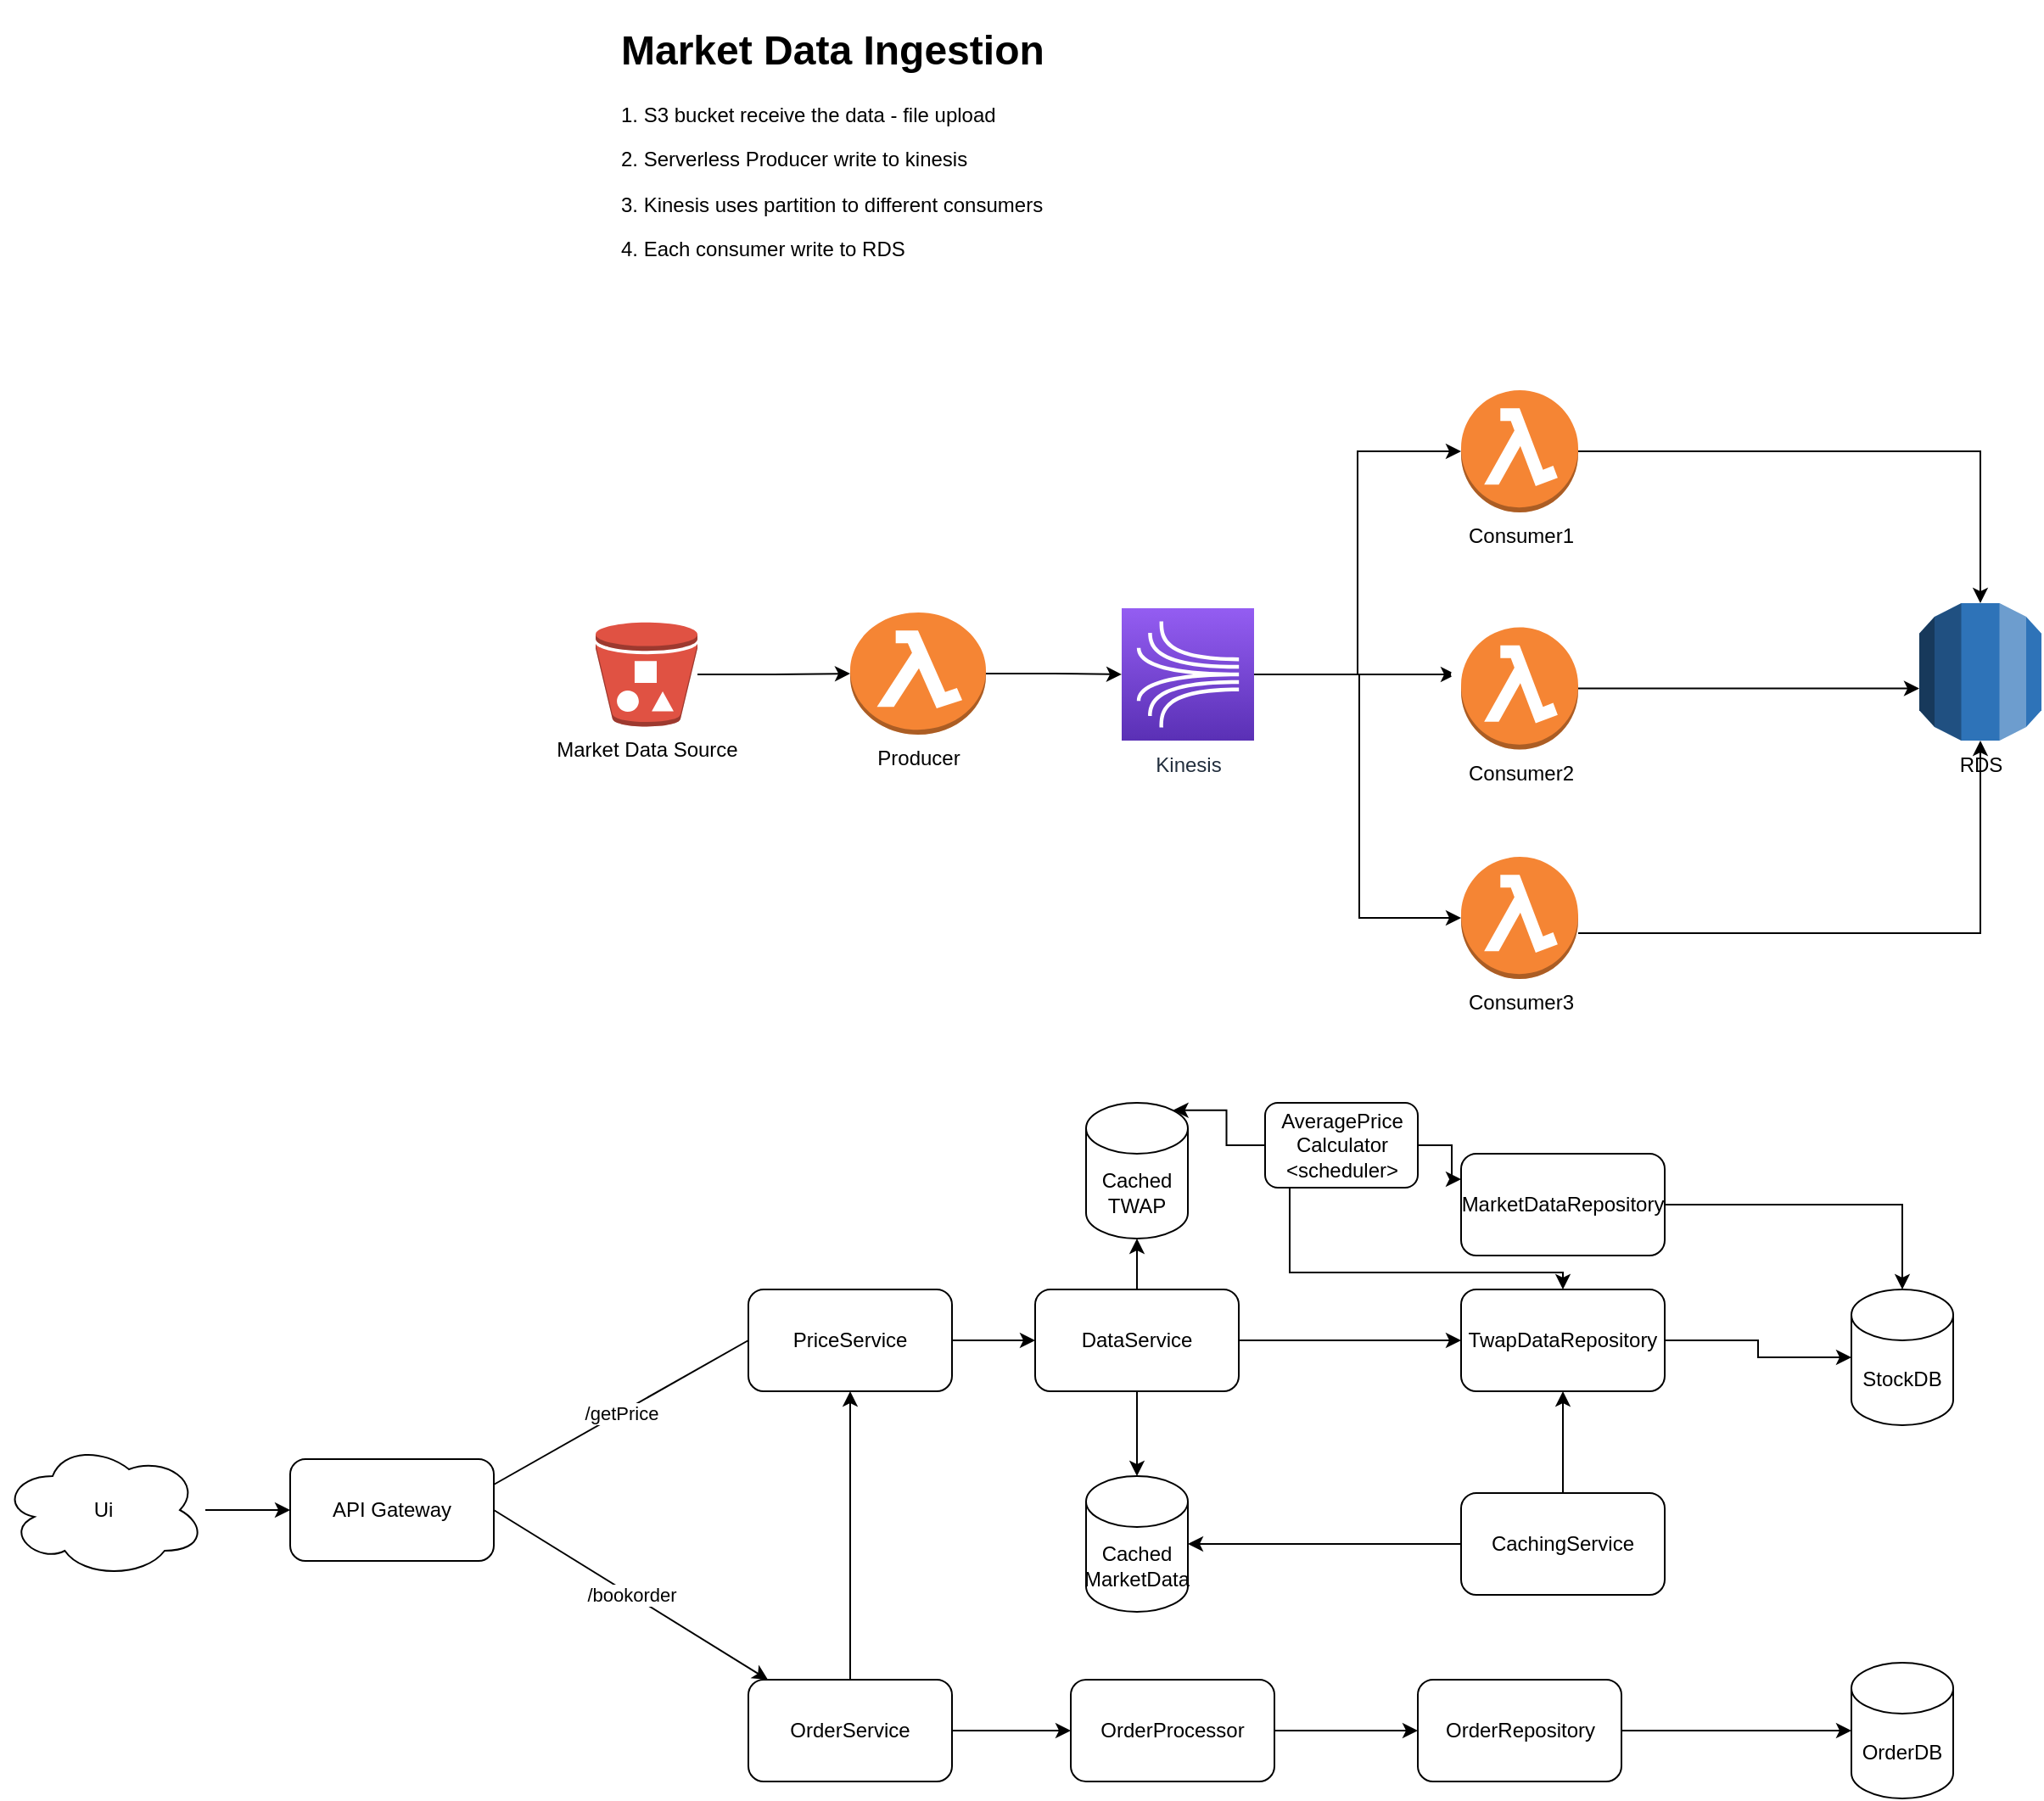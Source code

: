 <mxfile version="15.5.8" type="github">
  <diagram id="6CumLA6GRascpSRATFEl" name="Page-1">
    <mxGraphModel dx="2240" dy="712" grid="1" gridSize="10" guides="1" tooltips="1" connect="1" arrows="1" fold="1" page="1" pageScale="1" pageWidth="827" pageHeight="1169" math="0" shadow="0">
      <root>
        <mxCell id="0" />
        <mxCell id="1" parent="0" />
        <mxCell id="FRNXBc57nvbvUXJ40ujN-28" style="edgeStyle=orthogonalEdgeStyle;rounded=0;orthogonalLoop=1;jettySize=auto;html=1;" edge="1" parent="1" source="FRNXBc57nvbvUXJ40ujN-11" target="FRNXBc57nvbvUXJ40ujN-15">
          <mxGeometry relative="1" as="geometry" />
        </mxCell>
        <mxCell id="FRNXBc57nvbvUXJ40ujN-11" value="Producer" style="outlineConnect=0;dashed=0;verticalLabelPosition=bottom;verticalAlign=top;align=center;html=1;shape=mxgraph.aws3.lambda_function;fillColor=#F58534;gradientColor=none;" vertex="1" parent="1">
          <mxGeometry x="190" y="441" width="80" height="72" as="geometry" />
        </mxCell>
        <mxCell id="FRNXBc57nvbvUXJ40ujN-12" value="RDS" style="outlineConnect=0;dashed=0;verticalLabelPosition=bottom;verticalAlign=top;align=center;html=1;shape=mxgraph.aws3.rds;fillColor=#2E73B8;gradientColor=none;" vertex="1" parent="1">
          <mxGeometry x="820" y="435.5" width="72" height="81" as="geometry" />
        </mxCell>
        <mxCell id="FRNXBc57nvbvUXJ40ujN-27" style="edgeStyle=orthogonalEdgeStyle;rounded=0;orthogonalLoop=1;jettySize=auto;html=1;" edge="1" parent="1" source="FRNXBc57nvbvUXJ40ujN-13" target="FRNXBc57nvbvUXJ40ujN-11">
          <mxGeometry relative="1" as="geometry" />
        </mxCell>
        <mxCell id="FRNXBc57nvbvUXJ40ujN-13" value="Market Data Source" style="outlineConnect=0;dashed=0;verticalLabelPosition=bottom;verticalAlign=top;align=center;html=1;shape=mxgraph.aws3.bucket_with_objects;fillColor=#E05243;gradientColor=none;" vertex="1" parent="1">
          <mxGeometry x="40" y="446.75" width="60" height="61.5" as="geometry" />
        </mxCell>
        <mxCell id="FRNXBc57nvbvUXJ40ujN-20" value="" style="edgeStyle=orthogonalEdgeStyle;rounded=0;orthogonalLoop=1;jettySize=auto;html=1;" edge="1" parent="1" source="FRNXBc57nvbvUXJ40ujN-15" target="FRNXBc57nvbvUXJ40ujN-19">
          <mxGeometry relative="1" as="geometry" />
        </mxCell>
        <mxCell id="FRNXBc57nvbvUXJ40ujN-15" value="Kinesis" style="sketch=0;points=[[0,0,0],[0.25,0,0],[0.5,0,0],[0.75,0,0],[1,0,0],[0,1,0],[0.25,1,0],[0.5,1,0],[0.75,1,0],[1,1,0],[0,0.25,0],[0,0.5,0],[0,0.75,0],[1,0.25,0],[1,0.5,0],[1,0.75,0]];outlineConnect=0;fontColor=#232F3E;gradientColor=#945DF2;gradientDirection=north;fillColor=#5A30B5;strokeColor=#ffffff;dashed=0;verticalLabelPosition=bottom;verticalAlign=top;align=center;html=1;fontSize=12;fontStyle=0;aspect=fixed;shape=mxgraph.aws4.resourceIcon;resIcon=mxgraph.aws4.kinesis;" vertex="1" parent="1">
          <mxGeometry x="350" y="438.5" width="78" height="78" as="geometry" />
        </mxCell>
        <mxCell id="FRNXBc57nvbvUXJ40ujN-16" value="Consumer1" style="outlineConnect=0;dashed=0;verticalLabelPosition=bottom;verticalAlign=top;align=center;html=1;shape=mxgraph.aws3.lambda_function;fillColor=#F58534;gradientColor=none;" vertex="1" parent="1">
          <mxGeometry x="550" y="310" width="69" height="72" as="geometry" />
        </mxCell>
        <mxCell id="FRNXBc57nvbvUXJ40ujN-24" value="" style="edgeStyle=orthogonalEdgeStyle;rounded=0;orthogonalLoop=1;jettySize=auto;html=1;" edge="1" parent="1" source="FRNXBc57nvbvUXJ40ujN-17" target="FRNXBc57nvbvUXJ40ujN-12">
          <mxGeometry relative="1" as="geometry">
            <mxPoint x="740" y="520" as="targetPoint" />
            <Array as="points">
              <mxPoint x="730" y="486" />
              <mxPoint x="730" y="486" />
            </Array>
          </mxGeometry>
        </mxCell>
        <mxCell id="FRNXBc57nvbvUXJ40ujN-17" value="Consumer2" style="outlineConnect=0;dashed=0;verticalLabelPosition=bottom;verticalAlign=top;align=center;html=1;shape=mxgraph.aws3.lambda_function;fillColor=#F58534;gradientColor=none;" vertex="1" parent="1">
          <mxGeometry x="550" y="449.75" width="69" height="72" as="geometry" />
        </mxCell>
        <mxCell id="FRNXBc57nvbvUXJ40ujN-18" value="Consumer3" style="outlineConnect=0;dashed=0;verticalLabelPosition=bottom;verticalAlign=top;align=center;html=1;shape=mxgraph.aws3.lambda_function;fillColor=#F58534;gradientColor=none;" vertex="1" parent="1">
          <mxGeometry x="550" y="585" width="69" height="72" as="geometry" />
        </mxCell>
        <mxCell id="FRNXBc57nvbvUXJ40ujN-19" value="" style="shape=waypoint;sketch=0;size=6;pointerEvents=1;points=[];fillColor=#5A30B5;resizable=0;rotatable=0;perimeter=centerPerimeter;snapToPoint=1;dashed=0;fontColor=#232F3E;fontStyle=0;verticalAlign=top;strokeColor=#ffffff;gradientColor=#945DF2;gradientDirection=north;" vertex="1" parent="1">
          <mxGeometry x="527" y="457.5" width="40" height="40" as="geometry" />
        </mxCell>
        <mxCell id="FRNXBc57nvbvUXJ40ujN-21" value="" style="edgeStyle=orthogonalEdgeStyle;rounded=0;orthogonalLoop=1;jettySize=auto;html=1;entryX=0;entryY=0.5;entryDx=0;entryDy=0;entryPerimeter=0;" edge="1" parent="1" source="FRNXBc57nvbvUXJ40ujN-15" target="FRNXBc57nvbvUXJ40ujN-16">
          <mxGeometry relative="1" as="geometry">
            <mxPoint x="400" y="390" as="sourcePoint" />
            <mxPoint x="519" y="390" as="targetPoint" />
          </mxGeometry>
        </mxCell>
        <mxCell id="FRNXBc57nvbvUXJ40ujN-22" value="" style="edgeStyle=orthogonalEdgeStyle;rounded=0;orthogonalLoop=1;jettySize=auto;html=1;" edge="1" parent="1" source="FRNXBc57nvbvUXJ40ujN-15" target="FRNXBc57nvbvUXJ40ujN-18">
          <mxGeometry relative="1" as="geometry">
            <mxPoint x="438" y="487.5" as="sourcePoint" />
            <mxPoint x="560" y="356" as="targetPoint" />
            <Array as="points">
              <mxPoint x="490" y="478" />
              <mxPoint x="490" y="621" />
            </Array>
          </mxGeometry>
        </mxCell>
        <mxCell id="FRNXBc57nvbvUXJ40ujN-25" value="" style="edgeStyle=orthogonalEdgeStyle;rounded=0;orthogonalLoop=1;jettySize=auto;html=1;" edge="1" parent="1" source="FRNXBc57nvbvUXJ40ujN-16" target="FRNXBc57nvbvUXJ40ujN-12">
          <mxGeometry relative="1" as="geometry">
            <mxPoint x="626" y="345.5" as="sourcePoint" />
            <mxPoint x="827" y="345.5" as="targetPoint" />
            <Array as="points">
              <mxPoint x="856" y="346" />
            </Array>
          </mxGeometry>
        </mxCell>
        <mxCell id="FRNXBc57nvbvUXJ40ujN-26" value="" style="edgeStyle=orthogonalEdgeStyle;rounded=0;orthogonalLoop=1;jettySize=auto;html=1;" edge="1" parent="1" source="FRNXBc57nvbvUXJ40ujN-18" target="FRNXBc57nvbvUXJ40ujN-12">
          <mxGeometry relative="1" as="geometry">
            <mxPoint x="619" y="630" as="sourcePoint" />
            <mxPoint x="856" y="724.75" as="targetPoint" />
            <Array as="points">
              <mxPoint x="856" y="630" />
            </Array>
          </mxGeometry>
        </mxCell>
        <mxCell id="FRNXBc57nvbvUXJ40ujN-31" value="&lt;h1&gt;Market Data Ingestion&lt;/h1&gt;&lt;p&gt;1. S3 bucket receive the data - file upload&lt;/p&gt;&lt;p&gt;2. Serverless Producer write to kinesis&lt;/p&gt;&lt;p&gt;3. Kinesis uses partition to different consumers&lt;/p&gt;&lt;p&gt;4. Each consumer write to RDS&amp;nbsp;&lt;/p&gt;" style="text;html=1;strokeColor=none;fillColor=none;spacing=5;spacingTop=-20;whiteSpace=wrap;overflow=hidden;rounded=0;align=left;" vertex="1" parent="1">
          <mxGeometry x="50" y="90" width="270" height="190" as="geometry" />
        </mxCell>
        <mxCell id="FRNXBc57nvbvUXJ40ujN-55" style="edgeStyle=orthogonalEdgeStyle;rounded=0;orthogonalLoop=1;jettySize=auto;html=1;" edge="1" parent="1" source="FRNXBc57nvbvUXJ40ujN-77" target="FRNXBc57nvbvUXJ40ujN-53">
          <mxGeometry relative="1" as="geometry">
            <mxPoint x="220" y="860" as="sourcePoint" />
          </mxGeometry>
        </mxCell>
        <mxCell id="FRNXBc57nvbvUXJ40ujN-78" value="" style="edgeStyle=orthogonalEdgeStyle;rounded=0;orthogonalLoop=1;jettySize=auto;html=1;" edge="1" parent="1" source="FRNXBc57nvbvUXJ40ujN-33" target="FRNXBc57nvbvUXJ40ujN-77">
          <mxGeometry relative="1" as="geometry" />
        </mxCell>
        <mxCell id="FRNXBc57nvbvUXJ40ujN-33" value="PriceService" style="rounded=1;whiteSpace=wrap;html=1;align=center;" vertex="1" parent="1">
          <mxGeometry x="130" y="840" width="120" height="60" as="geometry" />
        </mxCell>
        <mxCell id="FRNXBc57nvbvUXJ40ujN-34" value="StockDB" style="shape=cylinder3;whiteSpace=wrap;html=1;boundedLbl=1;backgroundOutline=1;size=15;align=center;" vertex="1" parent="1">
          <mxGeometry x="780" y="840" width="60" height="80" as="geometry" />
        </mxCell>
        <mxCell id="FRNXBc57nvbvUXJ40ujN-60" style="edgeStyle=orthogonalEdgeStyle;rounded=0;orthogonalLoop=1;jettySize=auto;html=1;" edge="1" parent="1" source="FRNXBc57nvbvUXJ40ujN-36" target="FRNXBc57nvbvUXJ40ujN-34">
          <mxGeometry relative="1" as="geometry" />
        </mxCell>
        <mxCell id="FRNXBc57nvbvUXJ40ujN-36" value="MarketDataRepository" style="rounded=1;whiteSpace=wrap;html=1;align=center;" vertex="1" parent="1">
          <mxGeometry x="550" y="760" width="120" height="60" as="geometry" />
        </mxCell>
        <mxCell id="FRNXBc57nvbvUXJ40ujN-73" style="edgeStyle=orthogonalEdgeStyle;rounded=0;orthogonalLoop=1;jettySize=auto;html=1;" edge="1" parent="1" source="FRNXBc57nvbvUXJ40ujN-37" target="FRNXBc57nvbvUXJ40ujN-33">
          <mxGeometry relative="1" as="geometry" />
        </mxCell>
        <mxCell id="FRNXBc57nvbvUXJ40ujN-75" value="" style="edgeStyle=orthogonalEdgeStyle;rounded=0;orthogonalLoop=1;jettySize=auto;html=1;" edge="1" parent="1" source="FRNXBc57nvbvUXJ40ujN-37" target="FRNXBc57nvbvUXJ40ujN-74">
          <mxGeometry relative="1" as="geometry" />
        </mxCell>
        <mxCell id="FRNXBc57nvbvUXJ40ujN-37" value="OrderService" style="rounded=1;whiteSpace=wrap;html=1;align=center;" vertex="1" parent="1">
          <mxGeometry x="130" y="1070" width="120" height="60" as="geometry" />
        </mxCell>
        <mxCell id="FRNXBc57nvbvUXJ40ujN-70" style="edgeStyle=orthogonalEdgeStyle;rounded=0;orthogonalLoop=1;jettySize=auto;html=1;entryX=0;entryY=0.5;entryDx=0;entryDy=0;entryPerimeter=0;" edge="1" parent="1" source="FRNXBc57nvbvUXJ40ujN-38" target="FRNXBc57nvbvUXJ40ujN-68">
          <mxGeometry relative="1" as="geometry" />
        </mxCell>
        <mxCell id="FRNXBc57nvbvUXJ40ujN-38" value="OrderRepository" style="rounded=1;whiteSpace=wrap;html=1;align=center;" vertex="1" parent="1">
          <mxGeometry x="524.5" y="1070" width="120" height="60" as="geometry" />
        </mxCell>
        <mxCell id="FRNXBc57nvbvUXJ40ujN-39" value="/getPrice" style="endArrow=none;html=1;rounded=0;entryX=0;entryY=0.5;entryDx=0;entryDy=0;exitX=1;exitY=0.25;exitDx=0;exitDy=0;" edge="1" parent="1" source="FRNXBc57nvbvUXJ40ujN-51" target="FRNXBc57nvbvUXJ40ujN-33">
          <mxGeometry width="50" height="50" relative="1" as="geometry">
            <mxPoint x="-61" y="860" as="sourcePoint" />
            <mxPoint x="99" y="860" as="targetPoint" />
          </mxGeometry>
        </mxCell>
        <mxCell id="FRNXBc57nvbvUXJ40ujN-40" value="/bookorder" style="endArrow=classic;html=1;rounded=0;exitX=1;exitY=0.5;exitDx=0;exitDy=0;" edge="1" parent="1" source="FRNXBc57nvbvUXJ40ujN-51" target="FRNXBc57nvbvUXJ40ujN-37">
          <mxGeometry width="50" height="50" relative="1" as="geometry">
            <mxPoint x="-100" y="1010" as="sourcePoint" />
            <mxPoint x="-20" y="940" as="targetPoint" />
          </mxGeometry>
        </mxCell>
        <mxCell id="FRNXBc57nvbvUXJ40ujN-61" style="edgeStyle=orthogonalEdgeStyle;rounded=0;orthogonalLoop=1;jettySize=auto;html=1;entryX=0;entryY=0.5;entryDx=0;entryDy=0;entryPerimeter=0;" edge="1" parent="1" source="FRNXBc57nvbvUXJ40ujN-43" target="FRNXBc57nvbvUXJ40ujN-34">
          <mxGeometry relative="1" as="geometry" />
        </mxCell>
        <mxCell id="FRNXBc57nvbvUXJ40ujN-43" value="TwapDataRepository" style="rounded=1;whiteSpace=wrap;html=1;align=center;" vertex="1" parent="1">
          <mxGeometry x="550" y="840" width="120" height="60" as="geometry" />
        </mxCell>
        <mxCell id="FRNXBc57nvbvUXJ40ujN-52" value="" style="edgeStyle=orthogonalEdgeStyle;rounded=0;orthogonalLoop=1;jettySize=auto;html=1;" edge="1" parent="1" source="FRNXBc57nvbvUXJ40ujN-46" target="FRNXBc57nvbvUXJ40ujN-51">
          <mxGeometry relative="1" as="geometry" />
        </mxCell>
        <mxCell id="FRNXBc57nvbvUXJ40ujN-46" value="Ui" style="ellipse;shape=cloud;whiteSpace=wrap;html=1;align=center;" vertex="1" parent="1">
          <mxGeometry x="-310" y="930" width="120" height="80" as="geometry" />
        </mxCell>
        <mxCell id="FRNXBc57nvbvUXJ40ujN-51" value="API Gateway" style="rounded=1;whiteSpace=wrap;html=1;align=center;" vertex="1" parent="1">
          <mxGeometry x="-140" y="940" width="120" height="60" as="geometry" />
        </mxCell>
        <mxCell id="FRNXBc57nvbvUXJ40ujN-53" value="Cached&lt;br&gt;MarketData" style="shape=cylinder3;whiteSpace=wrap;html=1;boundedLbl=1;backgroundOutline=1;size=15;align=center;" vertex="1" parent="1">
          <mxGeometry x="329" y="950" width="60" height="80" as="geometry" />
        </mxCell>
        <mxCell id="FRNXBc57nvbvUXJ40ujN-56" style="edgeStyle=orthogonalEdgeStyle;rounded=0;orthogonalLoop=1;jettySize=auto;html=1;" edge="1" parent="1" source="FRNXBc57nvbvUXJ40ujN-54" target="FRNXBc57nvbvUXJ40ujN-53">
          <mxGeometry relative="1" as="geometry" />
        </mxCell>
        <mxCell id="FRNXBc57nvbvUXJ40ujN-57" style="edgeStyle=orthogonalEdgeStyle;rounded=0;orthogonalLoop=1;jettySize=auto;html=1;" edge="1" parent="1" source="FRNXBc57nvbvUXJ40ujN-54" target="FRNXBc57nvbvUXJ40ujN-43">
          <mxGeometry relative="1" as="geometry" />
        </mxCell>
        <mxCell id="FRNXBc57nvbvUXJ40ujN-54" value="CachingService" style="rounded=1;whiteSpace=wrap;html=1;align=center;" vertex="1" parent="1">
          <mxGeometry x="550" y="960" width="120" height="60" as="geometry" />
        </mxCell>
        <mxCell id="FRNXBc57nvbvUXJ40ujN-62" value="Cached&lt;br&gt;TWAP" style="shape=cylinder3;whiteSpace=wrap;html=1;boundedLbl=1;backgroundOutline=1;size=15;align=center;" vertex="1" parent="1">
          <mxGeometry x="329" y="730" width="60" height="80" as="geometry" />
        </mxCell>
        <mxCell id="FRNXBc57nvbvUXJ40ujN-65" style="edgeStyle=orthogonalEdgeStyle;rounded=0;orthogonalLoop=1;jettySize=auto;html=1;entryX=0;entryY=0.25;entryDx=0;entryDy=0;" edge="1" parent="1" source="FRNXBc57nvbvUXJ40ujN-64" target="FRNXBc57nvbvUXJ40ujN-36">
          <mxGeometry relative="1" as="geometry" />
        </mxCell>
        <mxCell id="FRNXBc57nvbvUXJ40ujN-66" style="edgeStyle=orthogonalEdgeStyle;rounded=0;orthogonalLoop=1;jettySize=auto;html=1;" edge="1" parent="1" source="FRNXBc57nvbvUXJ40ujN-64" target="FRNXBc57nvbvUXJ40ujN-43">
          <mxGeometry relative="1" as="geometry">
            <Array as="points">
              <mxPoint x="449" y="830" />
              <mxPoint x="610" y="830" />
            </Array>
          </mxGeometry>
        </mxCell>
        <mxCell id="FRNXBc57nvbvUXJ40ujN-67" style="edgeStyle=orthogonalEdgeStyle;rounded=0;orthogonalLoop=1;jettySize=auto;html=1;entryX=0.855;entryY=0;entryDx=0;entryDy=4.35;entryPerimeter=0;" edge="1" parent="1" source="FRNXBc57nvbvUXJ40ujN-64" target="FRNXBc57nvbvUXJ40ujN-62">
          <mxGeometry relative="1" as="geometry" />
        </mxCell>
        <mxCell id="FRNXBc57nvbvUXJ40ujN-64" value="AveragePrice&lt;br&gt;Calculator&lt;br&gt;&amp;lt;scheduler&amp;gt;" style="rounded=1;whiteSpace=wrap;html=1;align=center;" vertex="1" parent="1">
          <mxGeometry x="434.5" y="730" width="90" height="50" as="geometry" />
        </mxCell>
        <mxCell id="FRNXBc57nvbvUXJ40ujN-68" value="OrderDB" style="shape=cylinder3;whiteSpace=wrap;html=1;boundedLbl=1;backgroundOutline=1;size=15;align=center;" vertex="1" parent="1">
          <mxGeometry x="780" y="1060" width="60" height="80" as="geometry" />
        </mxCell>
        <mxCell id="FRNXBc57nvbvUXJ40ujN-76" value="" style="edgeStyle=orthogonalEdgeStyle;rounded=0;orthogonalLoop=1;jettySize=auto;html=1;" edge="1" parent="1" source="FRNXBc57nvbvUXJ40ujN-74" target="FRNXBc57nvbvUXJ40ujN-38">
          <mxGeometry relative="1" as="geometry" />
        </mxCell>
        <mxCell id="FRNXBc57nvbvUXJ40ujN-74" value="OrderProcessor" style="rounded=1;whiteSpace=wrap;html=1;align=center;" vertex="1" parent="1">
          <mxGeometry x="320" y="1070" width="120" height="60" as="geometry" />
        </mxCell>
        <mxCell id="FRNXBc57nvbvUXJ40ujN-79" value="" style="edgeStyle=orthogonalEdgeStyle;rounded=0;orthogonalLoop=1;jettySize=auto;html=1;" edge="1" parent="1" source="FRNXBc57nvbvUXJ40ujN-77" target="FRNXBc57nvbvUXJ40ujN-62">
          <mxGeometry relative="1" as="geometry" />
        </mxCell>
        <mxCell id="FRNXBc57nvbvUXJ40ujN-80" style="edgeStyle=orthogonalEdgeStyle;rounded=0;orthogonalLoop=1;jettySize=auto;html=1;" edge="1" parent="1" source="FRNXBc57nvbvUXJ40ujN-77" target="FRNXBc57nvbvUXJ40ujN-43">
          <mxGeometry relative="1" as="geometry" />
        </mxCell>
        <mxCell id="FRNXBc57nvbvUXJ40ujN-77" value="DataService" style="rounded=1;whiteSpace=wrap;html=1;align=center;" vertex="1" parent="1">
          <mxGeometry x="299" y="840" width="120" height="60" as="geometry" />
        </mxCell>
      </root>
    </mxGraphModel>
  </diagram>
</mxfile>
